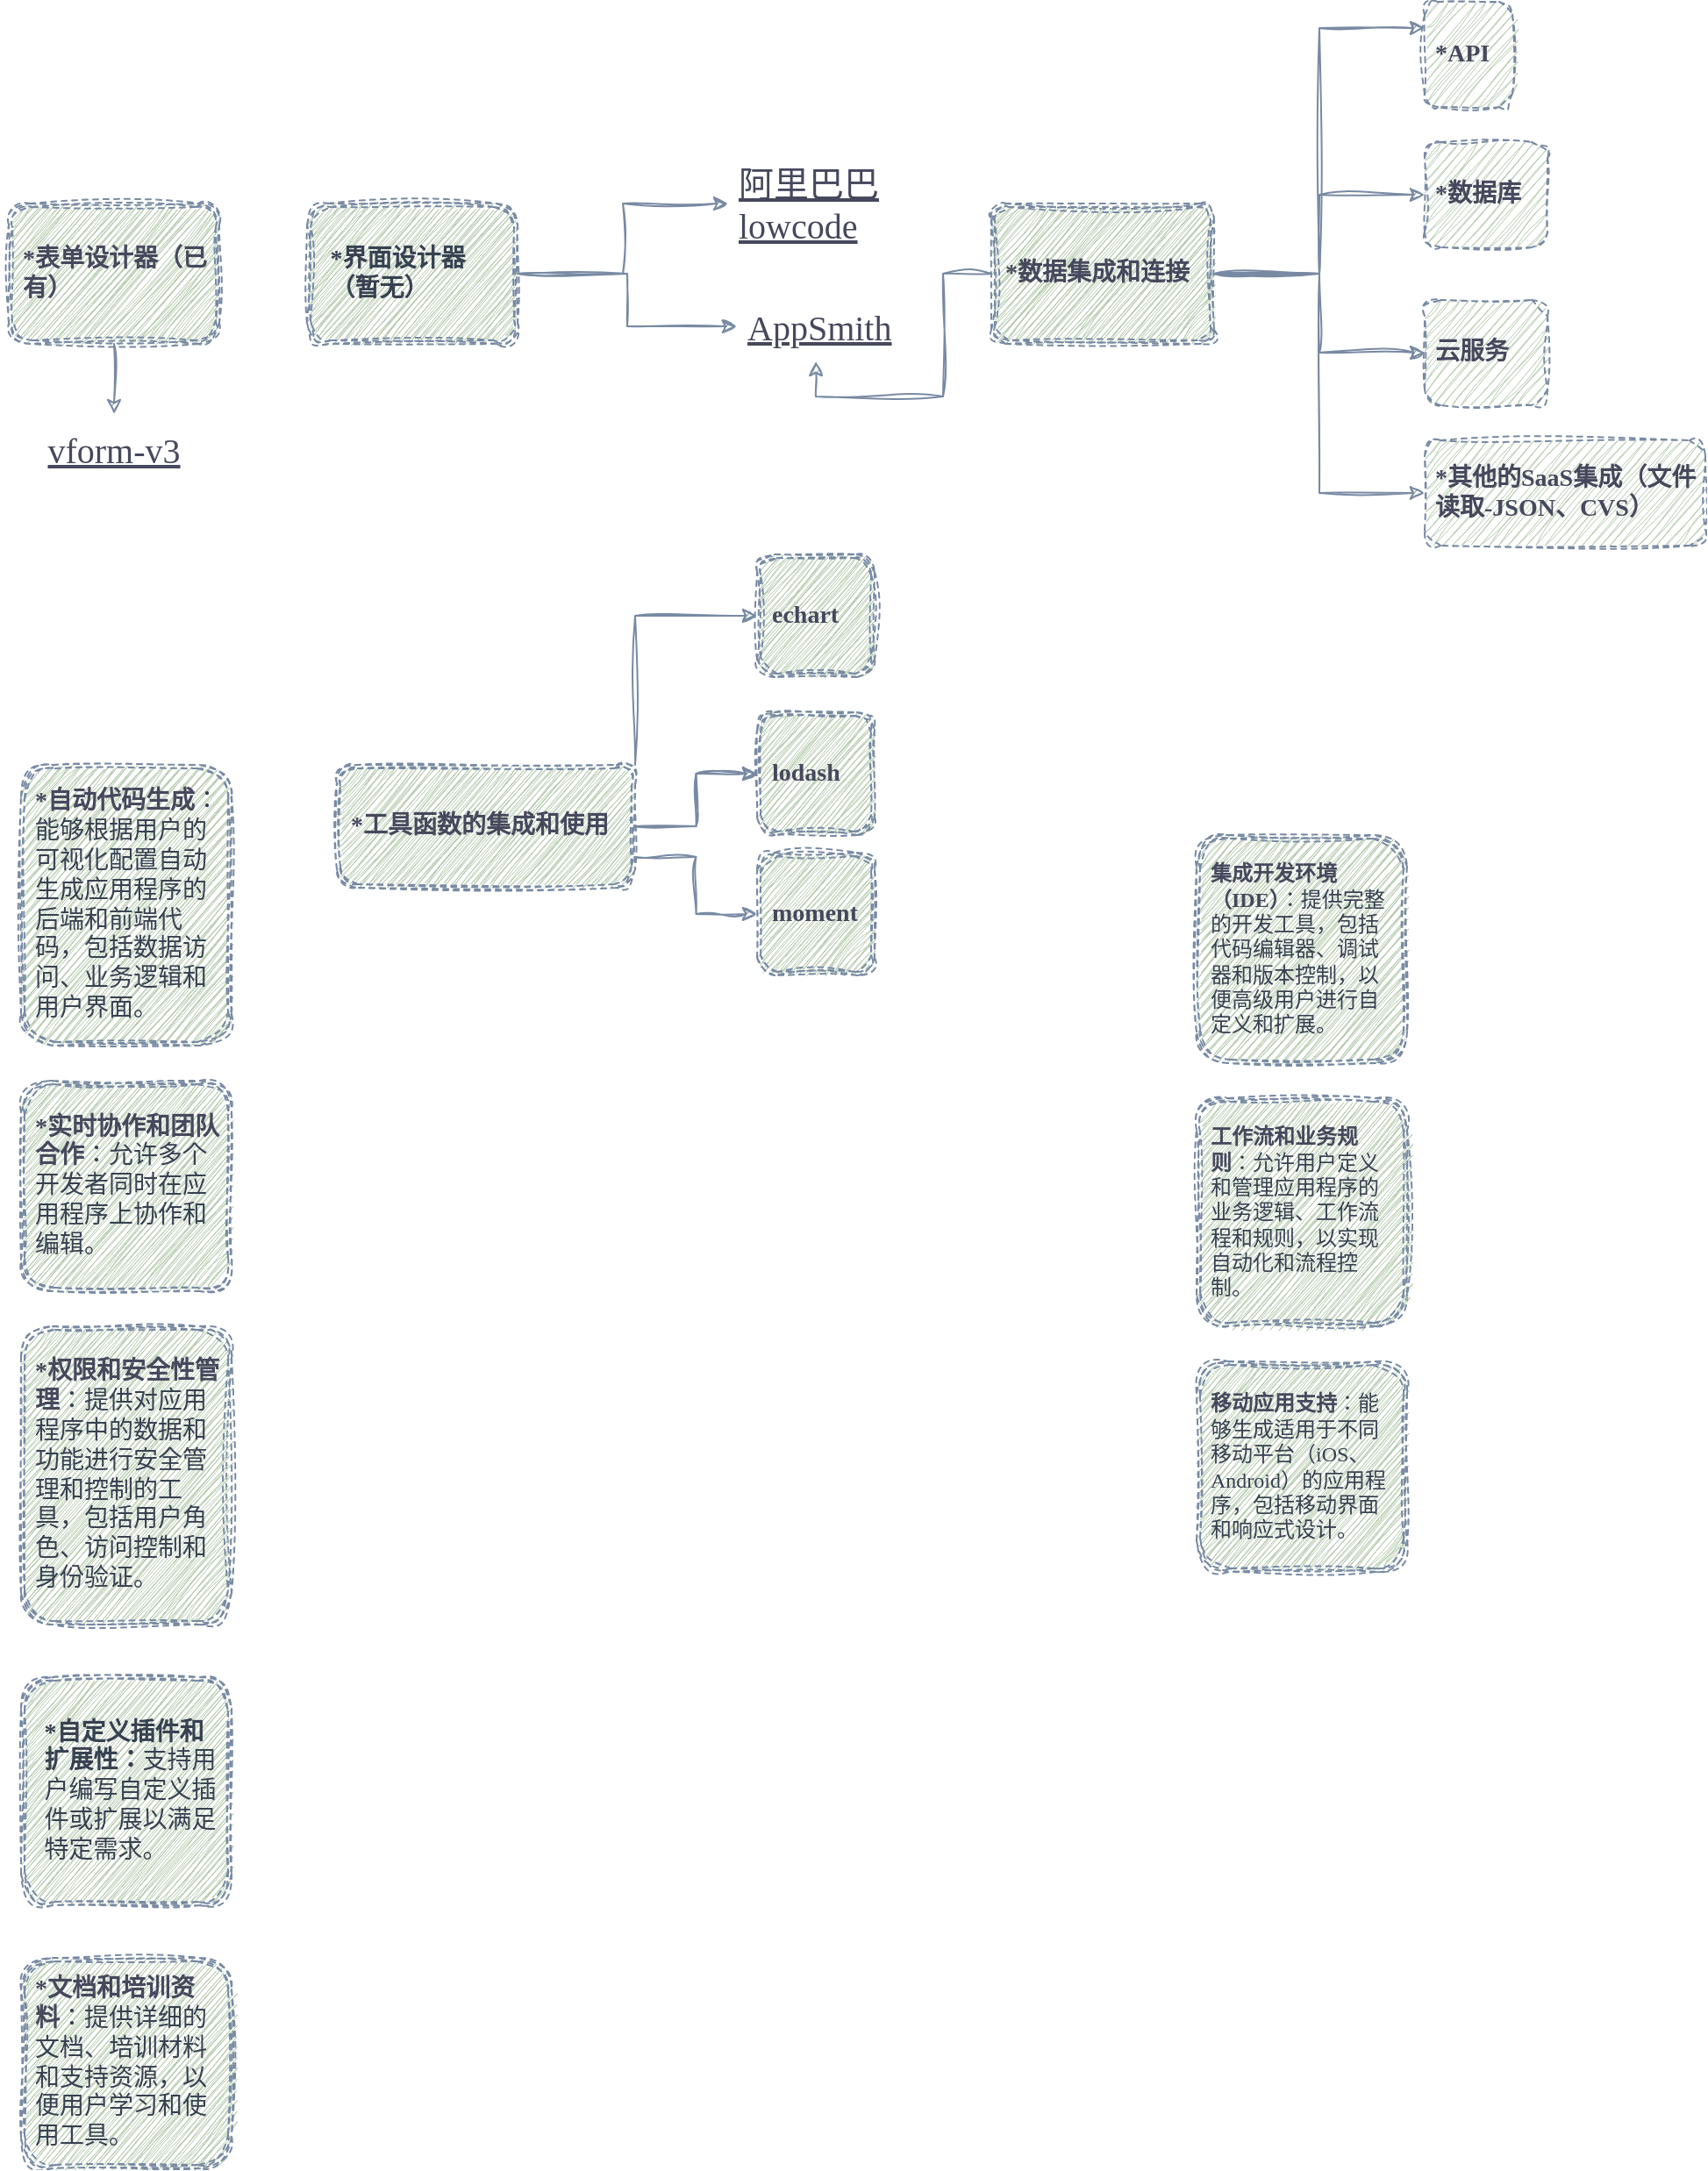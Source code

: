 <mxfile version="21.7.4" type="github">
  <diagram name="Page-1" id="03018318-947c-dd8e-b7a3-06fadd420f32">
    <mxGraphModel dx="1581" dy="1814" grid="1" gridSize="10" guides="1" tooltips="1" connect="1" arrows="1" fold="1" page="1" pageScale="1" pageWidth="1100" pageHeight="850" background="none" math="0" shadow="0">
      <root>
        <mxCell id="0" />
        <mxCell id="1" parent="0" />
        <mxCell id="uw5OpCNFV-HiSpu1PvvK-25" style="edgeStyle=orthogonalEdgeStyle;rounded=0;sketch=1;hachureGap=4;jiggle=2;curveFitting=1;orthogonalLoop=1;jettySize=auto;html=1;entryX=0.5;entryY=0;entryDx=0;entryDy=0;fontFamily=Comic Sans MS;fontSize=16;labelBackgroundColor=none;strokeColor=#788AA3;fontColor=default;" edge="1" parent="1" source="uw5OpCNFV-HiSpu1PvvK-4" target="uw5OpCNFV-HiSpu1PvvK-24">
          <mxGeometry relative="1" as="geometry" />
        </mxCell>
        <mxCell id="uw5OpCNFV-HiSpu1PvvK-4" value="&lt;meta charset=&quot;utf-8&quot; style=&quot;font-size: 14px;&quot;&gt;&lt;strong style=&quot;border: 0px solid rgb(217, 217, 227); color: var(--tw-prose-bold); font-size: 14px; font-style: normal; font-variant-ligatures: normal; font-variant-caps: normal; letter-spacing: normal; orphans: 2; text-indent: 0px; text-transform: none; widows: 2; word-spacing: 0px; -webkit-text-stroke-width: 0px; text-decoration-thickness: initial; text-decoration-style: initial; text-decoration-color: initial; box-sizing: border-box; --tw-border-spacing-x: 0; --tw-border-spacing-y: 0; --tw-translate-x: 0; --tw-translate-y: 0; --tw-rotate: 0; --tw-skew-x: 0; --tw-skew-y: 0; --tw-scale-x: 1; --tw-scale-y: 1; --tw-pan-x: ; --tw-pan-y: ; --tw-pinch-zoom: ; --tw-scroll-snap-strictness: proximity; --tw-gradient-from-position: ; --tw-gradient-via-position: ; --tw-gradient-to-position: ; --tw-ordinal: ; --tw-slashed-zero: ; --tw-numeric-figure: ; --tw-numeric-spacing: ; --tw-numeric-fraction: ; --tw-ring-inset: ; --tw-ring-offset-width: 0px; --tw-ring-offset-color: #fff; --tw-ring-color: rgba(69,89,164,.5); --tw-ring-offset-shadow: 0 0 transparent; --tw-ring-shadow: 0 0 transparent; --tw-shadow: 0 0 transparent; --tw-shadow-colored: 0 0 transparent; --tw-blur: ; --tw-brightness: ; --tw-contrast: ; --tw-grayscale: ; --tw-hue-rotate: ; --tw-invert: ; --tw-saturate: ; --tw-sepia: ; --tw-drop-shadow: ; --tw-backdrop-blur: ; --tw-backdrop-brightness: ; --tw-backdrop-contrast: ; --tw-backdrop-grayscale: ; --tw-backdrop-hue-rotate: ; --tw-backdrop-invert: ; --tw-backdrop-opacity: ; --tw-backdrop-saturate: ; --tw-backdrop-sepia: ; font-weight: 600;&quot;&gt;*表单设计器（已有）&lt;/strong&gt;" style="shape=ext;double=1;rounded=1;whiteSpace=wrap;html=1;strokeWidth=1;dashed=1;sketch=1;curveFitting=1;jiggle=2;fontSize=14;labelBackgroundColor=none;align=left;spacingBottom=4;spacingTop=4;spacingLeft=4;spacingRight=4;fontFamily=Comic Sans MS;fillColor=#B2C9AB;strokeColor=#788AA3;fontColor=#46495D;" vertex="1" parent="1">
          <mxGeometry x="83" y="90" width="120" height="80" as="geometry" />
        </mxCell>
        <mxCell id="uw5OpCNFV-HiSpu1PvvK-18" value="" style="edgeStyle=orthogonalEdgeStyle;rounded=0;sketch=1;hachureGap=4;jiggle=2;curveFitting=1;orthogonalLoop=1;jettySize=auto;html=1;fontFamily=Comic Sans MS;fontSize=16;entryX=0;entryY=0.5;entryDx=0;entryDy=0;align=left;spacingBottom=4;spacingTop=4;spacingLeft=4;spacingRight=4;labelBackgroundColor=none;strokeColor=#788AA3;fontColor=default;" edge="1" parent="1" source="uw5OpCNFV-HiSpu1PvvK-5" target="uw5OpCNFV-HiSpu1PvvK-19">
          <mxGeometry relative="1" as="geometry">
            <mxPoint x="283" y="240" as="targetPoint" />
          </mxGeometry>
        </mxCell>
        <mxCell id="uw5OpCNFV-HiSpu1PvvK-21" style="edgeStyle=orthogonalEdgeStyle;rounded=0;sketch=1;hachureGap=4;jiggle=2;curveFitting=1;orthogonalLoop=1;jettySize=auto;html=1;exitX=1;exitY=0.5;exitDx=0;exitDy=0;entryX=0;entryY=0.5;entryDx=0;entryDy=0;fontFamily=Comic Sans MS;fontSize=16;align=left;spacingBottom=4;spacingTop=4;spacingLeft=4;spacingRight=4;labelBackgroundColor=none;strokeColor=#788AA3;fontColor=default;" edge="1" parent="1" source="uw5OpCNFV-HiSpu1PvvK-5" target="uw5OpCNFV-HiSpu1PvvK-22">
          <mxGeometry relative="1" as="geometry">
            <mxPoint x="493" y="160" as="targetPoint" />
          </mxGeometry>
        </mxCell>
        <mxCell id="uw5OpCNFV-HiSpu1PvvK-5" value="&lt;ol style=&quot;border: 0px solid rgb(217, 217, 227); box-sizing: border-box; --tw-border-spacing-x: 0; --tw-border-spacing-y: 0; --tw-translate-x: 0; --tw-translate-y: 0; --tw-rotate: 0; --tw-skew-x: 0; --tw-skew-y: 0; --tw-scale-x: 1; --tw-scale-y: 1; --tw-pan-x: ; --tw-pan-y: ; --tw-pinch-zoom: ; --tw-scroll-snap-strictness: proximity; --tw-gradient-from-position: ; --tw-gradient-via-position: ; --tw-gradient-to-position: ; --tw-ordinal: ; --tw-slashed-zero: ; --tw-numeric-figure: ; --tw-numeric-spacing: ; --tw-numeric-fraction: ; --tw-ring-inset: ; --tw-ring-offset-width: 0px; --tw-ring-offset-color: #fff; --tw-ring-color: rgba(69,89,164,.5); --tw-ring-offset-shadow: 0 0 transparent; --tw-ring-shadow: 0 0 transparent; --tw-shadow: 0 0 transparent; --tw-shadow-colored: 0 0 transparent; --tw-blur: ; --tw-brightness: ; --tw-contrast: ; --tw-grayscale: ; --tw-hue-rotate: ; --tw-invert: ; --tw-saturate: ; --tw-sepia: ; --tw-drop-shadow: ; --tw-backdrop-blur: ; --tw-backdrop-brightness: ; --tw-backdrop-contrast: ; --tw-backdrop-grayscale: ; --tw-backdrop-hue-rotate: ; --tw-backdrop-invert: ; --tw-backdrop-opacity: ; --tw-backdrop-saturate: ; --tw-backdrop-sepia: ; list-style: none; margin: 1.25em 0px; padding: 0px; counter-reset: list-number 0; display: flex; flex-direction: column; color: rgb(55, 65, 81); font-size: 14px;&quot;&gt;&lt;li style=&quot;border: 0px solid rgb(217, 217, 227); box-sizing: border-box; --tw-border-spacing-x: 0; --tw-border-spacing-y: 0; --tw-translate-x: 0; --tw-translate-y: 0; --tw-rotate: 0; --tw-skew-x: 0; --tw-skew-y: 0; --tw-scale-x: 1; --tw-scale-y: 1; --tw-pan-x: ; --tw-pan-y: ; --tw-pinch-zoom: ; --tw-scroll-snap-strictness: proximity; --tw-gradient-from-position: ; --tw-gradient-via-position: ; --tw-gradient-to-position: ; --tw-ordinal: ; --tw-slashed-zero: ; --tw-numeric-figure: ; --tw-numeric-spacing: ; --tw-numeric-fraction: ; --tw-ring-inset: ; --tw-ring-offset-width: 0px; --tw-ring-offset-color: #fff; --tw-ring-color: rgba(69,89,164,.5); --tw-ring-offset-shadow: 0 0 transparent; --tw-ring-shadow: 0 0 transparent; --tw-shadow: 0 0 transparent; --tw-shadow-colored: 0 0 transparent; --tw-blur: ; --tw-brightness: ; --tw-contrast: ; --tw-grayscale: ; --tw-hue-rotate: ; --tw-invert: ; --tw-saturate: ; --tw-sepia: ; --tw-drop-shadow: ; --tw-backdrop-blur: ; --tw-backdrop-brightness: ; --tw-backdrop-contrast: ; --tw-backdrop-grayscale: ; --tw-backdrop-hue-rotate: ; --tw-backdrop-invert: ; --tw-backdrop-opacity: ; --tw-backdrop-saturate: ; --tw-backdrop-sepia: ; margin-bottom: 0px; margin-top: 0px; padding-left: 0.375em; counter-increment: list-number 1; display: block; min-height: 28px; font-size: 14px;&quot;&gt;&lt;p style=&quot;border: 0px solid rgb(217, 217, 227); box-sizing: border-box; --tw-border-spacing-x: 0; --tw-border-spacing-y: 0; --tw-translate-x: 0; --tw-translate-y: 0; --tw-rotate: 0; --tw-skew-x: 0; --tw-skew-y: 0; --tw-scale-x: 1; --tw-scale-y: 1; --tw-pan-x: ; --tw-pan-y: ; --tw-pinch-zoom: ; --tw-scroll-snap-strictness: proximity; --tw-gradient-from-position: ; --tw-gradient-via-position: ; --tw-gradient-to-position: ; --tw-ordinal: ; --tw-slashed-zero: ; --tw-numeric-figure: ; --tw-numeric-spacing: ; --tw-numeric-fraction: ; --tw-ring-inset: ; --tw-ring-offset-width: 0px; --tw-ring-offset-color: #fff; --tw-ring-color: rgba(69,89,164,.5); --tw-ring-offset-shadow: 0 0 transparent; --tw-ring-shadow: 0 0 transparent; --tw-shadow: 0 0 transparent; --tw-shadow-colored: 0 0 transparent; --tw-blur: ; --tw-brightness: ; --tw-contrast: ; --tw-grayscale: ; --tw-hue-rotate: ; --tw-invert: ; --tw-saturate: ; --tw-sepia: ; --tw-drop-shadow: ; --tw-backdrop-blur: ; --tw-backdrop-brightness: ; --tw-backdrop-contrast: ; --tw-backdrop-grayscale: ; --tw-backdrop-hue-rotate: ; --tw-backdrop-invert: ; --tw-backdrop-opacity: ; --tw-backdrop-saturate: ; --tw-backdrop-sepia: ; margin: 0px; font-size: 14px;&quot;&gt;&lt;b style=&quot;font-size: 14px;&quot;&gt;*界面设计器（暂无）&lt;/b&gt;&lt;/p&gt;&lt;/li&gt;&lt;/ol&gt;" style="shape=ext;double=1;rounded=1;whiteSpace=wrap;html=1;strokeWidth=1;dashed=1;sketch=1;curveFitting=1;jiggle=2;fontSize=14;labelBackgroundColor=none;align=left;spacingBottom=4;spacingTop=4;spacingLeft=4;spacingRight=4;fontFamily=Comic Sans MS;fillColor=#B2C9AB;strokeColor=#788AA3;fontColor=#46495D;" vertex="1" parent="1">
          <mxGeometry x="253" y="90" width="120" height="80" as="geometry" />
        </mxCell>
        <mxCell id="uw5OpCNFV-HiSpu1PvvK-23" style="edgeStyle=orthogonalEdgeStyle;rounded=0;sketch=1;hachureGap=4;jiggle=2;curveFitting=1;orthogonalLoop=1;jettySize=auto;html=1;entryX=0.5;entryY=1;entryDx=0;entryDy=0;fontFamily=Comic Sans MS;fontSize=16;align=left;spacingBottom=4;spacingTop=4;spacingLeft=4;spacingRight=4;labelBackgroundColor=none;strokeColor=#788AA3;fontColor=default;" edge="1" parent="1" source="uw5OpCNFV-HiSpu1PvvK-6" target="uw5OpCNFV-HiSpu1PvvK-22">
          <mxGeometry relative="1" as="geometry" />
        </mxCell>
        <mxCell id="uw5OpCNFV-HiSpu1PvvK-30" style="edgeStyle=orthogonalEdgeStyle;rounded=0;sketch=1;hachureGap=4;jiggle=2;curveFitting=1;orthogonalLoop=1;jettySize=auto;html=1;exitX=1;exitY=0.5;exitDx=0;exitDy=0;entryX=0;entryY=0.5;entryDx=0;entryDy=0;fontFamily=Comic Sans MS;fontSize=16;labelBackgroundColor=none;strokeColor=#788AA3;fontColor=default;" edge="1" parent="1" source="uw5OpCNFV-HiSpu1PvvK-6" target="uw5OpCNFV-HiSpu1PvvK-28">
          <mxGeometry relative="1" as="geometry" />
        </mxCell>
        <mxCell id="uw5OpCNFV-HiSpu1PvvK-31" style="edgeStyle=orthogonalEdgeStyle;rounded=0;sketch=1;hachureGap=4;jiggle=2;curveFitting=1;orthogonalLoop=1;jettySize=auto;html=1;exitX=1;exitY=0.5;exitDx=0;exitDy=0;entryX=0;entryY=0.5;entryDx=0;entryDy=0;fontFamily=Comic Sans MS;fontSize=16;labelBackgroundColor=none;strokeColor=#788AA3;fontColor=default;" edge="1" parent="1" source="uw5OpCNFV-HiSpu1PvvK-6" target="uw5OpCNFV-HiSpu1PvvK-29">
          <mxGeometry relative="1" as="geometry" />
        </mxCell>
        <mxCell id="uw5OpCNFV-HiSpu1PvvK-33" style="edgeStyle=orthogonalEdgeStyle;rounded=0;sketch=1;hachureGap=4;jiggle=2;curveFitting=1;orthogonalLoop=1;jettySize=auto;html=1;exitX=1;exitY=0.5;exitDx=0;exitDy=0;fontFamily=Comic Sans MS;fontSize=16;entryX=0;entryY=0.25;entryDx=0;entryDy=0;labelBackgroundColor=none;strokeColor=#788AA3;fontColor=default;" edge="1" parent="1" source="uw5OpCNFV-HiSpu1PvvK-6" target="uw5OpCNFV-HiSpu1PvvK-26">
          <mxGeometry relative="1" as="geometry">
            <mxPoint x="900" y="50" as="targetPoint" />
          </mxGeometry>
        </mxCell>
        <mxCell id="uw5OpCNFV-HiSpu1PvvK-35" style="edgeStyle=orthogonalEdgeStyle;rounded=0;sketch=1;hachureGap=4;jiggle=2;curveFitting=1;orthogonalLoop=1;jettySize=auto;html=1;exitX=1;exitY=0.5;exitDx=0;exitDy=0;entryX=0;entryY=0.5;entryDx=0;entryDy=0;fontFamily=Comic Sans MS;fontSize=16;labelBackgroundColor=none;strokeColor=#788AA3;fontColor=default;" edge="1" parent="1" source="uw5OpCNFV-HiSpu1PvvK-6" target="uw5OpCNFV-HiSpu1PvvK-34">
          <mxGeometry relative="1" as="geometry" />
        </mxCell>
        <mxCell id="uw5OpCNFV-HiSpu1PvvK-6" value="&lt;font style=&quot;font-size: 14px;&quot;&gt;*数据集成和连接&lt;/font&gt;" style="shape=ext;double=1;rounded=1;whiteSpace=wrap;html=1;fontStyle=1;strokeWidth=1;dashed=1;sketch=1;curveFitting=1;jiggle=2;fontSize=14;labelBackgroundColor=none;align=left;spacingBottom=4;spacingTop=4;spacingLeft=4;spacingRight=4;arcSize=10;fontFamily=Comic Sans MS;fillColor=#B2C9AB;strokeColor=#788AA3;fontColor=#46495D;" vertex="1" parent="1">
          <mxGeometry x="643" y="90" width="127" height="80" as="geometry" />
        </mxCell>
        <mxCell id="uw5OpCNFV-HiSpu1PvvK-8" value="&lt;font style=&quot;font-size: 14px;&quot;&gt;*自动代码生成&lt;span style=&quot;color: rgb(55, 65, 81); font-weight: 400; font-size: 14px;&quot;&gt;：&lt;/span&gt;&lt;/font&gt;&lt;span style=&quot;color: rgb(55, 65, 81); font-size: 14px; font-weight: 400;&quot;&gt;能够根据用户的可视化配置自动生成应用程序的后端和前端代码，包括数据访问、业务逻辑和用户界面。&lt;/span&gt;" style="shape=ext;double=1;rounded=1;whiteSpace=wrap;html=1;fontStyle=1;strokeWidth=1;dashed=1;sketch=1;curveFitting=1;jiggle=2;fontSize=14;labelBackgroundColor=none;align=left;spacingBottom=4;spacingTop=4;spacingLeft=4;spacingRight=4;fontFamily=Comic Sans MS;fillColor=#B2C9AB;strokeColor=#788AA3;fontColor=#46495D;" vertex="1" parent="1">
          <mxGeometry x="90" y="410" width="120" height="160" as="geometry" />
        </mxCell>
        <mxCell id="uw5OpCNFV-HiSpu1PvvK-9" value="工作流和业务规则&lt;span style=&quot;color: rgb(55, 65, 81); font-size: 12px; font-weight: 400;&quot;&gt;：允许用户定义和管理应用程序的业务逻辑、工作流程和规则，以实现自动化和流程控制。&lt;/span&gt;" style="shape=ext;double=1;rounded=1;whiteSpace=wrap;html=1;fontStyle=1;strokeWidth=1;dashed=1;sketch=1;curveFitting=1;jiggle=2;fontSize=12;labelBackgroundColor=none;align=left;spacingBottom=4;spacingTop=4;spacingLeft=4;spacingRight=4;fontFamily=Comic Sans MS;fillColor=#B2C9AB;strokeColor=#788AA3;fontColor=#46495D;" vertex="1" parent="1">
          <mxGeometry x="760" y="600" width="120" height="130" as="geometry" />
        </mxCell>
        <mxCell id="uw5OpCNFV-HiSpu1PvvK-10" value="*权限和安全性管理&lt;span style=&quot;color: rgb(55, 65, 81); font-size: 14px; font-weight: 400;&quot;&gt;：提供对应用程序中的数据和功能进行安全管理和控制的工具，包括用户角色、访问控制和身份验证。&lt;/span&gt;" style="shape=ext;double=1;rounded=1;whiteSpace=wrap;html=1;fontStyle=1;strokeWidth=1;dashed=1;sketch=1;curveFitting=1;jiggle=2;fontSize=14;labelBackgroundColor=none;align=left;spacingBottom=4;spacingTop=4;spacingLeft=4;spacingRight=4;fontFamily=Comic Sans MS;fillColor=#B2C9AB;strokeColor=#788AA3;fontColor=#46495D;" vertex="1" parent="1">
          <mxGeometry x="90" y="730" width="120" height="170" as="geometry" />
        </mxCell>
        <mxCell id="uw5OpCNFV-HiSpu1PvvK-11" value="移动应用支持&lt;span style=&quot;color: rgb(55, 65, 81); font-size: 12px; font-weight: 400;&quot;&gt;：能够生成适用于不同移动平台（iOS、Android）的应用程序，包括移动界面和响应式设计。&lt;/span&gt;" style="shape=ext;double=1;rounded=1;whiteSpace=wrap;html=1;fontStyle=1;strokeWidth=1;dashed=1;sketch=1;curveFitting=1;jiggle=2;fontSize=12;labelBackgroundColor=none;align=left;spacingBottom=4;spacingTop=4;spacingLeft=4;spacingRight=4;fontFamily=Comic Sans MS;fillColor=#B2C9AB;strokeColor=#788AA3;fontColor=#46495D;" vertex="1" parent="1">
          <mxGeometry x="760" y="750" width="120" height="120" as="geometry" />
        </mxCell>
        <mxCell id="uw5OpCNFV-HiSpu1PvvK-12" value="集成开发环境（IDE）&lt;span style=&quot;color: rgb(55, 65, 81); font-size: 12px; font-weight: 400;&quot;&gt;：提供完整的开发工具，包括代码编辑器、调试器和版本控制，以便高级用户进行自定义和扩展。&lt;/span&gt;" style="shape=ext;double=1;rounded=1;whiteSpace=wrap;html=1;fontStyle=1;strokeWidth=1;dashed=1;sketch=1;curveFitting=1;jiggle=2;fontSize=12;labelBackgroundColor=none;align=left;spacingBottom=4;spacingTop=4;spacingLeft=4;spacingRight=4;fontFamily=Comic Sans MS;fillColor=#B2C9AB;strokeColor=#788AA3;fontColor=#46495D;" vertex="1" parent="1">
          <mxGeometry x="760" y="450" width="120" height="130" as="geometry" />
        </mxCell>
        <mxCell id="uw5OpCNFV-HiSpu1PvvK-13" value="&lt;ol style=&quot;border: 0px solid rgb(217, 217, 227); box-sizing: border-box; --tw-border-spacing-x: 0; --tw-border-spacing-y: 0; --tw-translate-x: 0; --tw-translate-y: 0; --tw-rotate: 0; --tw-skew-x: 0; --tw-skew-y: 0; --tw-scale-x: 1; --tw-scale-y: 1; --tw-pan-x: ; --tw-pan-y: ; --tw-pinch-zoom: ; --tw-scroll-snap-strictness: proximity; --tw-gradient-from-position: ; --tw-gradient-via-position: ; --tw-gradient-to-position: ; --tw-ordinal: ; --tw-slashed-zero: ; --tw-numeric-figure: ; --tw-numeric-spacing: ; --tw-numeric-fraction: ; --tw-ring-inset: ; --tw-ring-offset-width: 0px; --tw-ring-offset-color: #fff; --tw-ring-color: rgba(69,89,164,.5); --tw-ring-offset-shadow: 0 0 transparent; --tw-ring-shadow: 0 0 transparent; --tw-shadow: 0 0 transparent; --tw-shadow-colored: 0 0 transparent; --tw-blur: ; --tw-brightness: ; --tw-contrast: ; --tw-grayscale: ; --tw-hue-rotate: ; --tw-invert: ; --tw-saturate: ; --tw-sepia: ; --tw-drop-shadow: ; --tw-backdrop-blur: ; --tw-backdrop-brightness: ; --tw-backdrop-contrast: ; --tw-backdrop-grayscale: ; --tw-backdrop-hue-rotate: ; --tw-backdrop-invert: ; --tw-backdrop-opacity: ; --tw-backdrop-saturate: ; --tw-backdrop-sepia: ; list-style: none; margin: 1.25em 0px; padding: 0px; counter-reset: list-number 0; display: flex; flex-direction: column; color: rgb(55, 65, 81); font-size: 14px;&quot;&gt;&lt;li style=&quot;border: 0px solid rgb(217, 217, 227); box-sizing: border-box; --tw-border-spacing-x: 0; --tw-border-spacing-y: 0; --tw-translate-x: 0; --tw-translate-y: 0; --tw-rotate: 0; --tw-skew-x: 0; --tw-skew-y: 0; --tw-scale-x: 1; --tw-scale-y: 1; --tw-pan-x: ; --tw-pan-y: ; --tw-pinch-zoom: ; --tw-scroll-snap-strictness: proximity; --tw-gradient-from-position: ; --tw-gradient-via-position: ; --tw-gradient-to-position: ; --tw-ordinal: ; --tw-slashed-zero: ; --tw-numeric-figure: ; --tw-numeric-spacing: ; --tw-numeric-fraction: ; --tw-ring-inset: ; --tw-ring-offset-width: 0px; --tw-ring-offset-color: #fff; --tw-ring-color: rgba(69,89,164,.5); --tw-ring-offset-shadow: 0 0 transparent; --tw-ring-shadow: 0 0 transparent; --tw-shadow: 0 0 transparent; --tw-shadow-colored: 0 0 transparent; --tw-blur: ; --tw-brightness: ; --tw-contrast: ; --tw-grayscale: ; --tw-hue-rotate: ; --tw-invert: ; --tw-saturate: ; --tw-sepia: ; --tw-drop-shadow: ; --tw-backdrop-blur: ; --tw-backdrop-brightness: ; --tw-backdrop-contrast: ; --tw-backdrop-grayscale: ; --tw-backdrop-hue-rotate: ; --tw-backdrop-invert: ; --tw-backdrop-opacity: ; --tw-backdrop-saturate: ; --tw-backdrop-sepia: ; margin-bottom: 0px; margin-top: 0px; padding-left: 0.375em; counter-increment: list-number 1; display: block; min-height: 28px; font-size: 14px;&quot;&gt;&lt;p style=&quot;border: 0px solid rgb(217, 217, 227); box-sizing: border-box; --tw-border-spacing-x: 0; --tw-border-spacing-y: 0; --tw-translate-x: 0; --tw-translate-y: 0; --tw-rotate: 0; --tw-skew-x: 0; --tw-skew-y: 0; --tw-scale-x: 1; --tw-scale-y: 1; --tw-pan-x: ; --tw-pan-y: ; --tw-pinch-zoom: ; --tw-scroll-snap-strictness: proximity; --tw-gradient-from-position: ; --tw-gradient-via-position: ; --tw-gradient-to-position: ; --tw-ordinal: ; --tw-slashed-zero: ; --tw-numeric-figure: ; --tw-numeric-spacing: ; --tw-numeric-fraction: ; --tw-ring-inset: ; --tw-ring-offset-width: 0px; --tw-ring-offset-color: #fff; --tw-ring-color: rgba(69,89,164,.5); --tw-ring-offset-shadow: 0 0 transparent; --tw-ring-shadow: 0 0 transparent; --tw-shadow: 0 0 transparent; --tw-shadow-colored: 0 0 transparent; --tw-blur: ; --tw-brightness: ; --tw-contrast: ; --tw-grayscale: ; --tw-hue-rotate: ; --tw-invert: ; --tw-saturate: ; --tw-sepia: ; --tw-drop-shadow: ; --tw-backdrop-blur: ; --tw-backdrop-brightness: ; --tw-backdrop-contrast: ; --tw-backdrop-grayscale: ; --tw-backdrop-hue-rotate: ; --tw-backdrop-invert: ; --tw-backdrop-opacity: ; --tw-backdrop-saturate: ; --tw-backdrop-sepia: ; margin: 0px; font-size: 14px;&quot;&gt;*自定义插件和扩展性：&lt;span style=&quot;font-weight: 400;&quot;&gt;支持用户编写自定义插件或扩展以满足特定需求。&lt;/span&gt;&lt;/p&gt;&lt;/li&gt;&lt;/ol&gt;" style="shape=ext;double=1;rounded=1;whiteSpace=wrap;html=1;fontStyle=1;strokeWidth=1;dashed=1;sketch=1;curveFitting=1;jiggle=2;fontSize=14;labelBackgroundColor=none;align=left;spacingBottom=4;spacingTop=4;spacingLeft=4;spacingRight=4;fontFamily=Comic Sans MS;fillColor=#B2C9AB;strokeColor=#788AA3;fontColor=#46495D;" vertex="1" parent="1">
          <mxGeometry x="90" y="930" width="120" height="130" as="geometry" />
        </mxCell>
        <mxCell id="uw5OpCNFV-HiSpu1PvvK-14" value="*实时协作和团队合作&lt;span style=&quot;color: rgb(55, 65, 81); font-size: 14px; font-weight: 400;&quot;&gt;：允许多个开发者同时在应用程序上协作和编辑。&lt;/span&gt;" style="shape=ext;double=1;rounded=1;whiteSpace=wrap;html=1;fontStyle=1;strokeWidth=1;dashed=1;sketch=1;curveFitting=1;jiggle=2;fontSize=14;labelBackgroundColor=none;align=left;spacingBottom=4;spacingTop=4;spacingLeft=4;spacingRight=4;fontFamily=Comic Sans MS;fillColor=#B2C9AB;strokeColor=#788AA3;fontColor=#46495D;" vertex="1" parent="1">
          <mxGeometry x="90" y="590" width="120" height="120" as="geometry" />
        </mxCell>
        <mxCell id="uw5OpCNFV-HiSpu1PvvK-15" value="*文档和培训资料&lt;span style=&quot;color: rgb(55, 65, 81); font-size: 14px; font-weight: 400;&quot;&gt;：提供详细的文档、培训材料和支持资源，以便用户学习和使用工具。&lt;/span&gt;" style="shape=ext;double=1;rounded=1;whiteSpace=wrap;html=1;fontStyle=1;strokeWidth=1;dashed=1;sketch=1;curveFitting=1;jiggle=2;fontSize=14;labelBackgroundColor=none;align=left;spacingBottom=4;spacingTop=4;spacingLeft=4;spacingRight=4;fontFamily=Comic Sans MS;fillColor=#B2C9AB;strokeColor=#788AA3;fontColor=#46495D;" vertex="1" parent="1">
          <mxGeometry x="90" y="1090" width="120" height="120" as="geometry" />
        </mxCell>
        <UserObject label="阿里巴巴lowcode" link="https://lowcode-engine.cn/demo/demo-custom-initialization/index.html" linkTarget="_blank" id="uw5OpCNFV-HiSpu1PvvK-19">
          <mxCell style="text;html=1;strokeColor=none;fillColor=none;whiteSpace=wrap;align=left;verticalAlign=middle;fontColor=#46495D;fontStyle=4;fontSize=20;fontFamily=Comic Sans MS;spacingBottom=4;spacingTop=4;spacingLeft=4;spacingRight=4;labelBackgroundColor=none;" vertex="1" parent="1">
            <mxGeometry x="493" y="70" width="90" height="40" as="geometry" />
          </mxCell>
        </UserObject>
        <UserObject label="AppSmith" link="https://app.appsmith.com/app/untitled-application-1/page1-65012644f7b4765833d7cbcf/edit/widgets/g01bf4sgsc" linkTarget="_blank" id="uw5OpCNFV-HiSpu1PvvK-22">
          <mxCell style="text;html=1;strokeColor=none;fillColor=none;whiteSpace=wrap;align=left;verticalAlign=middle;fontColor=#46495D;fontStyle=4;fontSize=20;fontFamily=Comic Sans MS;spacingBottom=4;spacingTop=4;spacingLeft=4;spacingRight=4;labelBackgroundColor=none;" vertex="1" parent="1">
            <mxGeometry x="498" y="140" width="90" height="40" as="geometry" />
          </mxCell>
        </UserObject>
        <UserObject label="vform-v3" link="https://www.vform666.com/vform3/" linkTarget="_blank" id="uw5OpCNFV-HiSpu1PvvK-24">
          <mxCell style="text;html=1;strokeColor=none;fillColor=none;whiteSpace=wrap;align=center;verticalAlign=middle;fontColor=#46495D;fontStyle=4;fontSize=20;fontFamily=Comic Sans MS;labelBackgroundColor=none;" vertex="1" parent="1">
            <mxGeometry x="78" y="210" width="130" height="40" as="geometry" />
          </mxCell>
        </UserObject>
        <mxCell id="uw5OpCNFV-HiSpu1PvvK-26" value="*API" style="whiteSpace=wrap;html=1;fontSize=14;align=left;rounded=1;fontStyle=1;strokeWidth=1;dashed=1;sketch=1;curveFitting=1;jiggle=2;labelBackgroundColor=none;spacingBottom=4;spacingTop=4;spacingLeft=4;spacingRight=4;hachureGap=4;fontFamily=Comic Sans MS;fillColor=#B2C9AB;strokeColor=#788AA3;fontColor=#46495D;" vertex="1" parent="1">
          <mxGeometry x="890" y="-25" width="50" height="60" as="geometry" />
        </mxCell>
        <mxCell id="uw5OpCNFV-HiSpu1PvvK-28" value="*数据库" style="whiteSpace=wrap;html=1;fontSize=14;align=left;rounded=1;fontStyle=1;strokeWidth=1;dashed=1;sketch=1;curveFitting=1;jiggle=2;labelBackgroundColor=none;spacingBottom=4;spacingTop=4;spacingLeft=4;spacingRight=4;hachureGap=4;fontFamily=Comic Sans MS;fillColor=#B2C9AB;strokeColor=#788AA3;fontColor=#46495D;" vertex="1" parent="1">
          <mxGeometry x="890" y="55" width="70" height="60" as="geometry" />
        </mxCell>
        <mxCell id="uw5OpCNFV-HiSpu1PvvK-29" value="云服务" style="whiteSpace=wrap;html=1;fontSize=14;align=left;rounded=1;fontStyle=1;strokeWidth=1;dashed=1;sketch=1;curveFitting=1;jiggle=2;labelBackgroundColor=none;spacingBottom=4;spacingTop=4;spacingLeft=4;spacingRight=4;hachureGap=4;fontFamily=Comic Sans MS;fillColor=#B2C9AB;strokeColor=#788AA3;fontColor=#46495D;" vertex="1" parent="1">
          <mxGeometry x="890" y="145" width="70" height="60" as="geometry" />
        </mxCell>
        <mxCell id="uw5OpCNFV-HiSpu1PvvK-34" value="*其他的SaaS集成（文件读取-JSON、CVS）" style="whiteSpace=wrap;html=1;fontSize=14;align=left;rounded=1;fontStyle=1;strokeWidth=1;dashed=1;sketch=1;curveFitting=1;jiggle=2;labelBackgroundColor=none;spacingBottom=4;spacingTop=4;spacingLeft=4;spacingRight=4;hachureGap=4;fontFamily=Comic Sans MS;fillColor=#B2C9AB;strokeColor=#788AA3;fontColor=#46495D;" vertex="1" parent="1">
          <mxGeometry x="890" y="225" width="160" height="60" as="geometry" />
        </mxCell>
        <mxCell id="uw5OpCNFV-HiSpu1PvvK-38" value="" style="edgeStyle=orthogonalEdgeStyle;rounded=0;sketch=1;hachureGap=4;jiggle=2;curveFitting=1;orthogonalLoop=1;jettySize=auto;html=1;fontFamily=Comic Sans MS;fontSize=16;labelBackgroundColor=none;strokeColor=#788AA3;fontColor=default;" edge="1" parent="1" source="uw5OpCNFV-HiSpu1PvvK-36" target="uw5OpCNFV-HiSpu1PvvK-37">
          <mxGeometry relative="1" as="geometry" />
        </mxCell>
        <mxCell id="uw5OpCNFV-HiSpu1PvvK-41" value="" style="edgeStyle=orthogonalEdgeStyle;rounded=0;sketch=1;hachureGap=4;jiggle=2;curveFitting=1;orthogonalLoop=1;jettySize=auto;html=1;fontFamily=Comic Sans MS;fontSize=16;labelBackgroundColor=none;strokeColor=#788AA3;fontColor=default;" edge="1" parent="1" source="uw5OpCNFV-HiSpu1PvvK-36" target="uw5OpCNFV-HiSpu1PvvK-37">
          <mxGeometry relative="1" as="geometry" />
        </mxCell>
        <mxCell id="uw5OpCNFV-HiSpu1PvvK-46" style="edgeStyle=orthogonalEdgeStyle;rounded=0;sketch=1;hachureGap=4;jiggle=2;curveFitting=1;orthogonalLoop=1;jettySize=auto;html=1;exitX=1;exitY=0;exitDx=0;exitDy=0;entryX=0;entryY=0.5;entryDx=0;entryDy=0;fontFamily=Comic Sans MS;fontSize=16;labelBackgroundColor=none;strokeColor=#788AA3;fontColor=default;" edge="1" parent="1" source="uw5OpCNFV-HiSpu1PvvK-36" target="uw5OpCNFV-HiSpu1PvvK-45">
          <mxGeometry relative="1" as="geometry" />
        </mxCell>
        <mxCell id="uw5OpCNFV-HiSpu1PvvK-48" style="edgeStyle=orthogonalEdgeStyle;rounded=0;sketch=1;hachureGap=4;jiggle=2;curveFitting=1;orthogonalLoop=1;jettySize=auto;html=1;exitX=1;exitY=0.75;exitDx=0;exitDy=0;entryX=0;entryY=0.5;entryDx=0;entryDy=0;fontFamily=Comic Sans MS;fontSize=16;labelBackgroundColor=none;strokeColor=#788AA3;fontColor=default;" edge="1" parent="1" source="uw5OpCNFV-HiSpu1PvvK-36" target="uw5OpCNFV-HiSpu1PvvK-47">
          <mxGeometry relative="1" as="geometry" />
        </mxCell>
        <mxCell id="uw5OpCNFV-HiSpu1PvvK-36" value="&lt;font style=&quot;font-size: 14px;&quot;&gt;*工具函数的集成和使用&lt;/font&gt;" style="shape=ext;double=1;rounded=1;whiteSpace=wrap;html=1;fontStyle=1;strokeWidth=1;dashed=1;sketch=1;curveFitting=1;jiggle=2;fontSize=14;labelBackgroundColor=none;align=left;spacingBottom=4;spacingTop=4;spacingLeft=4;spacingRight=4;fontFamily=Comic Sans MS;fillColor=#B2C9AB;strokeColor=#788AA3;fontColor=#46495D;" vertex="1" parent="1">
          <mxGeometry x="270" y="410" width="170" height="70" as="geometry" />
        </mxCell>
        <mxCell id="uw5OpCNFV-HiSpu1PvvK-37" value="lodash" style="shape=ext;double=1;rounded=1;whiteSpace=wrap;html=1;fontStyle=1;strokeWidth=1;dashed=1;sketch=1;curveFitting=1;jiggle=2;fontSize=14;labelBackgroundColor=none;align=left;spacingBottom=4;spacingTop=4;spacingLeft=4;spacingRight=4;fontFamily=Comic Sans MS;hachureGap=4;fillColor=#B2C9AB;strokeColor=#788AA3;fontColor=#46495D;" vertex="1" parent="1">
          <mxGeometry x="509.5" y="380" width="67" height="70" as="geometry" />
        </mxCell>
        <mxCell id="uw5OpCNFV-HiSpu1PvvK-45" value="echart" style="shape=ext;double=1;rounded=1;whiteSpace=wrap;html=1;fontStyle=1;strokeWidth=1;dashed=1;sketch=1;curveFitting=1;jiggle=2;fontSize=14;labelBackgroundColor=none;align=left;spacingBottom=4;spacingTop=4;spacingLeft=4;spacingRight=4;fontFamily=Comic Sans MS;hachureGap=4;fillColor=#B2C9AB;strokeColor=#788AA3;fontColor=#46495D;" vertex="1" parent="1">
          <mxGeometry x="509.5" y="290" width="67" height="70" as="geometry" />
        </mxCell>
        <mxCell id="uw5OpCNFV-HiSpu1PvvK-47" value="moment" style="shape=ext;double=1;rounded=1;whiteSpace=wrap;html=1;fontStyle=1;strokeWidth=1;dashed=1;sketch=1;curveFitting=1;jiggle=2;fontSize=14;labelBackgroundColor=none;align=left;spacingBottom=4;spacingTop=4;spacingLeft=4;spacingRight=4;fontFamily=Comic Sans MS;hachureGap=4;fillColor=#B2C9AB;strokeColor=#788AA3;fontColor=#46495D;" vertex="1" parent="1">
          <mxGeometry x="509.5" y="460" width="67" height="70" as="geometry" />
        </mxCell>
      </root>
    </mxGraphModel>
  </diagram>
</mxfile>
